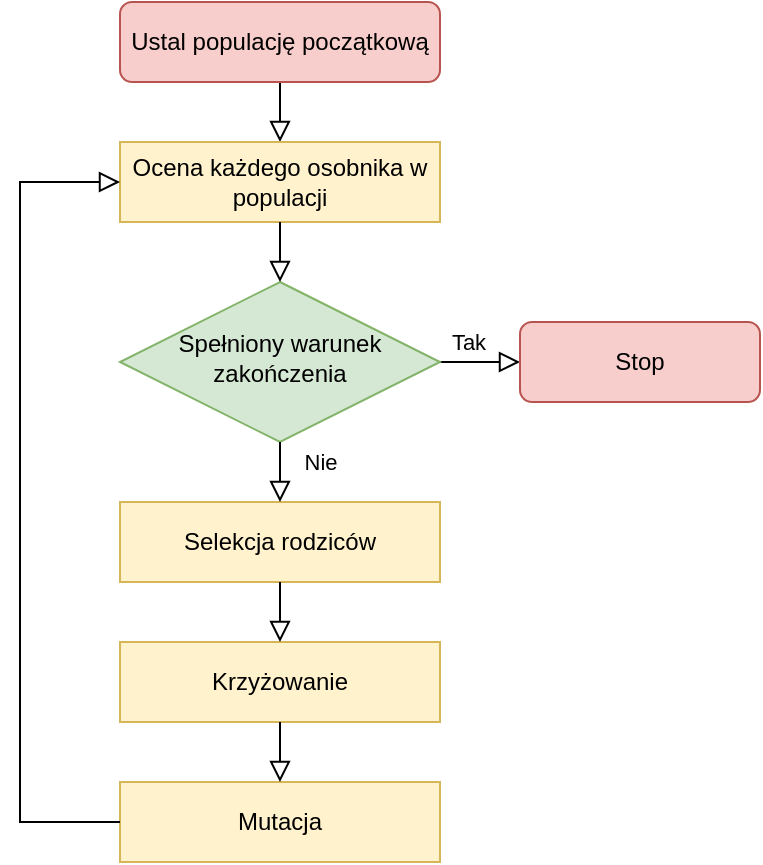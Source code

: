 <mxfile version="20.7.4" type="device"><diagram id="C5RBs43oDa-KdzZeNtuy" name="Page-1"><mxGraphModel dx="431" dy="662" grid="1" gridSize="10" guides="1" tooltips="1" connect="1" arrows="1" fold="1" page="1" pageScale="1" pageWidth="827" pageHeight="1169" math="0" shadow="0"><root><mxCell id="WIyWlLk6GJQsqaUBKTNV-0"/><mxCell id="WIyWlLk6GJQsqaUBKTNV-1" parent="WIyWlLk6GJQsqaUBKTNV-0"/><mxCell id="WIyWlLk6GJQsqaUBKTNV-2" value="" style="rounded=0;html=1;jettySize=auto;orthogonalLoop=1;fontSize=11;endArrow=block;endFill=0;endSize=8;strokeWidth=1;shadow=0;labelBackgroundColor=none;edgeStyle=orthogonalEdgeStyle;entryX=0.5;entryY=0;entryDx=0;entryDy=0;" parent="WIyWlLk6GJQsqaUBKTNV-1" source="WIyWlLk6GJQsqaUBKTNV-3" target="j0lZ_po9NcDnNQi9wtlA-7" edge="1"><mxGeometry relative="1" as="geometry"><mxPoint x="220" y="170" as="targetPoint"/></mxGeometry></mxCell><mxCell id="WIyWlLk6GJQsqaUBKTNV-3" value="Ustal populację początkową" style="rounded=1;whiteSpace=wrap;html=1;fontSize=12;glass=0;strokeWidth=1;shadow=0;fillColor=#f8cecc;strokeColor=#b85450;" parent="WIyWlLk6GJQsqaUBKTNV-1" vertex="1"><mxGeometry x="140" y="130" width="160" height="40" as="geometry"/></mxCell><mxCell id="WIyWlLk6GJQsqaUBKTNV-8" value="Tak" style="rounded=0;html=1;jettySize=auto;orthogonalLoop=1;fontSize=11;endArrow=block;endFill=0;endSize=8;strokeWidth=1;shadow=0;labelBackgroundColor=none;edgeStyle=orthogonalEdgeStyle;exitX=1;exitY=0.5;exitDx=0;exitDy=0;entryX=0;entryY=0.5;entryDx=0;entryDy=0;" parent="WIyWlLk6GJQsqaUBKTNV-1" source="WIyWlLk6GJQsqaUBKTNV-10" target="WIyWlLk6GJQsqaUBKTNV-11" edge="1"><mxGeometry x="-0.333" y="10" relative="1" as="geometry"><mxPoint as="offset"/><mxPoint x="350" y="400" as="sourcePoint"/><mxPoint x="320" y="330" as="targetPoint"/></mxGeometry></mxCell><mxCell id="WIyWlLk6GJQsqaUBKTNV-10" value="Spełniony warunek zakończenia" style="rhombus;whiteSpace=wrap;html=1;shadow=0;fontFamily=Helvetica;fontSize=12;align=center;strokeWidth=1;spacing=6;spacingTop=-4;fillColor=#d5e8d4;strokeColor=#82b366;" parent="WIyWlLk6GJQsqaUBKTNV-1" vertex="1"><mxGeometry x="140" y="270" width="160" height="80" as="geometry"/></mxCell><mxCell id="WIyWlLk6GJQsqaUBKTNV-11" value="Stop" style="rounded=1;whiteSpace=wrap;html=1;fontSize=12;glass=0;strokeWidth=1;shadow=0;fillColor=#f8cecc;strokeColor=#b85450;" parent="WIyWlLk6GJQsqaUBKTNV-1" vertex="1"><mxGeometry x="340" y="290" width="120" height="40" as="geometry"/></mxCell><mxCell id="j0lZ_po9NcDnNQi9wtlA-0" value="Selekcja rodziców" style="rounded=0;whiteSpace=wrap;html=1;fillColor=#fff2cc;strokeColor=#d6b656;" vertex="1" parent="WIyWlLk6GJQsqaUBKTNV-1"><mxGeometry x="140" y="380" width="160" height="40" as="geometry"/></mxCell><mxCell id="j0lZ_po9NcDnNQi9wtlA-3" value="Krzyżowanie" style="rounded=0;whiteSpace=wrap;html=1;fillColor=#fff2cc;strokeColor=#d6b656;" vertex="1" parent="WIyWlLk6GJQsqaUBKTNV-1"><mxGeometry x="140" y="450" width="160" height="40" as="geometry"/></mxCell><mxCell id="j0lZ_po9NcDnNQi9wtlA-4" value="Mutacja" style="rounded=0;whiteSpace=wrap;html=1;fillColor=#fff2cc;strokeColor=#d6b656;" vertex="1" parent="WIyWlLk6GJQsqaUBKTNV-1"><mxGeometry x="140" y="520" width="160" height="40" as="geometry"/></mxCell><mxCell id="j0lZ_po9NcDnNQi9wtlA-5" value="" style="rounded=0;html=1;jettySize=auto;orthogonalLoop=1;fontSize=11;endArrow=block;endFill=0;endSize=8;strokeWidth=1;shadow=0;labelBackgroundColor=none;edgeStyle=orthogonalEdgeStyle;exitX=0.5;exitY=1;exitDx=0;exitDy=0;entryX=0.5;entryY=0;entryDx=0;entryDy=0;" edge="1" parent="WIyWlLk6GJQsqaUBKTNV-1" source="j0lZ_po9NcDnNQi9wtlA-0" target="j0lZ_po9NcDnNQi9wtlA-3"><mxGeometry relative="1" as="geometry"><mxPoint x="230" y="380" as="sourcePoint"/><mxPoint x="230" y="420" as="targetPoint"/></mxGeometry></mxCell><mxCell id="j0lZ_po9NcDnNQi9wtlA-6" value="" style="rounded=0;html=1;jettySize=auto;orthogonalLoop=1;fontSize=11;endArrow=block;endFill=0;endSize=8;strokeWidth=1;shadow=0;labelBackgroundColor=none;edgeStyle=orthogonalEdgeStyle;exitX=0.5;exitY=1;exitDx=0;exitDy=0;entryX=0.5;entryY=0;entryDx=0;entryDy=0;" edge="1" parent="WIyWlLk6GJQsqaUBKTNV-1" source="j0lZ_po9NcDnNQi9wtlA-3" target="j0lZ_po9NcDnNQi9wtlA-4"><mxGeometry relative="1" as="geometry"><mxPoint x="240" y="390" as="sourcePoint"/><mxPoint x="240" y="430" as="targetPoint"/></mxGeometry></mxCell><mxCell id="j0lZ_po9NcDnNQi9wtlA-7" value="Ocena każdego osobnika w populacji" style="rounded=0;whiteSpace=wrap;html=1;fillColor=#fff2cc;strokeColor=#d6b656;" vertex="1" parent="WIyWlLk6GJQsqaUBKTNV-1"><mxGeometry x="140" y="200" width="160" height="40" as="geometry"/></mxCell><mxCell id="j0lZ_po9NcDnNQi9wtlA-8" value="" style="rounded=0;html=1;jettySize=auto;orthogonalLoop=1;fontSize=11;endArrow=block;endFill=0;endSize=8;strokeWidth=1;shadow=0;labelBackgroundColor=none;edgeStyle=orthogonalEdgeStyle;exitX=0.5;exitY=1;exitDx=0;exitDy=0;entryX=0.5;entryY=0;entryDx=0;entryDy=0;" edge="1" parent="WIyWlLk6GJQsqaUBKTNV-1" source="j0lZ_po9NcDnNQi9wtlA-7" target="WIyWlLk6GJQsqaUBKTNV-10"><mxGeometry relative="1" as="geometry"><mxPoint x="230" y="380" as="sourcePoint"/><mxPoint x="220" y="290" as="targetPoint"/></mxGeometry></mxCell><mxCell id="j0lZ_po9NcDnNQi9wtlA-9" value="" style="rounded=0;html=1;jettySize=auto;orthogonalLoop=1;fontSize=11;endArrow=block;endFill=0;endSize=8;strokeWidth=1;shadow=0;labelBackgroundColor=none;edgeStyle=orthogonalEdgeStyle;exitX=0;exitY=0.5;exitDx=0;exitDy=0;entryX=0;entryY=0.5;entryDx=0;entryDy=0;" edge="1" parent="WIyWlLk6GJQsqaUBKTNV-1" source="j0lZ_po9NcDnNQi9wtlA-4" target="j0lZ_po9NcDnNQi9wtlA-7"><mxGeometry relative="1" as="geometry"><mxPoint x="230" y="460" as="sourcePoint"/><mxPoint x="90" y="220" as="targetPoint"/><Array as="points"><mxPoint x="90" y="540"/><mxPoint x="90" y="220"/></Array></mxGeometry></mxCell><mxCell id="j0lZ_po9NcDnNQi9wtlA-10" value="Nie" style="rounded=0;html=1;jettySize=auto;orthogonalLoop=1;fontSize=11;endArrow=block;endFill=0;endSize=8;strokeWidth=1;shadow=0;labelBackgroundColor=none;edgeStyle=orthogonalEdgeStyle;exitX=0.5;exitY=1;exitDx=0;exitDy=0;entryX=0.5;entryY=0;entryDx=0;entryDy=0;" edge="1" parent="WIyWlLk6GJQsqaUBKTNV-1" source="WIyWlLk6GJQsqaUBKTNV-10" target="j0lZ_po9NcDnNQi9wtlA-0"><mxGeometry x="-0.333" y="20" relative="1" as="geometry"><mxPoint as="offset"/><mxPoint x="280" y="340.0" as="sourcePoint"/><mxPoint x="364" y="340.0" as="targetPoint"/></mxGeometry></mxCell></root></mxGraphModel></diagram></mxfile>